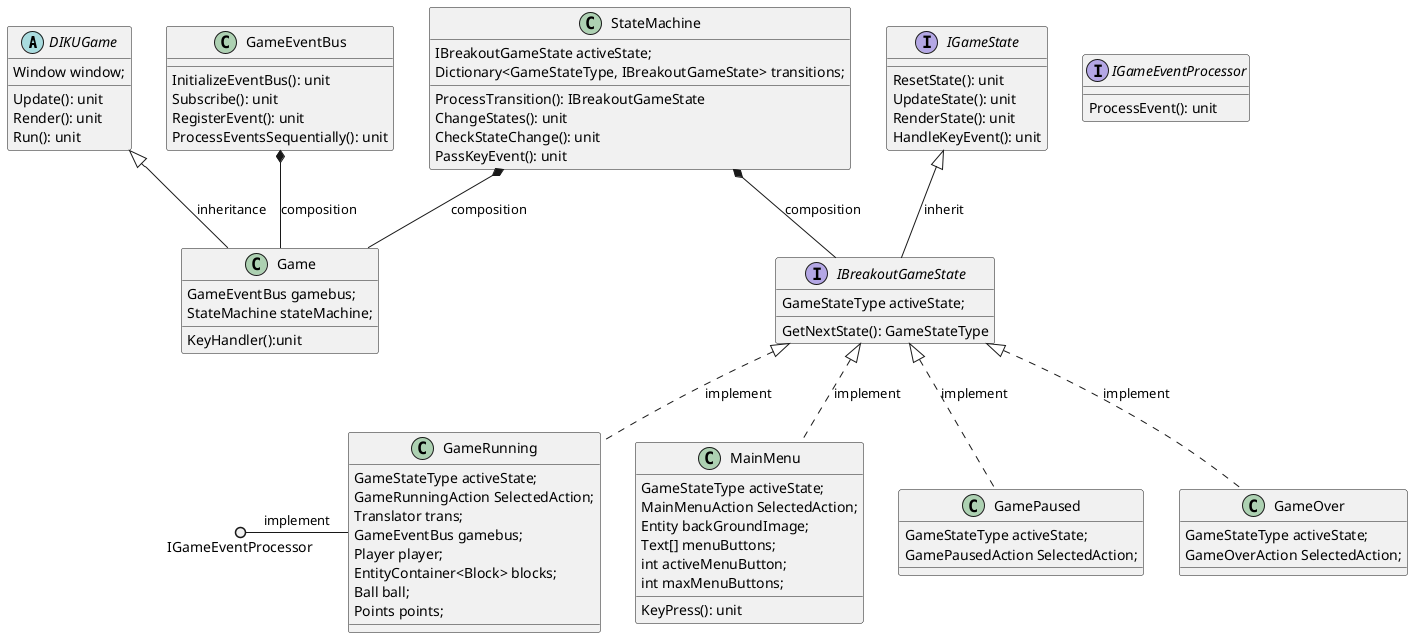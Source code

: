 @startuml Breakout1

abstract class DIKUGame {
    Window window;
    Update(): unit
    Render(): unit
    Run(): unit
}

class Game {
    GameEventBus gamebus;
    StateMachine stateMachine;
    KeyHandler():unit
}

class GameEventBus {
    InitializeEventBus(): unit
    Subscribe(): unit
    RegisterEvent(): unit
    ProcessEventsSequentially(): unit
}

class StateMachine {
    IBreakoutGameState activeState;
    Dictionary<GameStateType, IBreakoutGameState> transitions;
    ProcessTransition(): IBreakoutGameState
    ChangeStates(): unit
    CheckStateChange(): unit
    PassKeyEvent(): unit
}

class MainMenu {
    GameStateType activeState;
    MainMenuAction SelectedAction;
    Entity backGroundImage;
    Text[] menuButtons;
    int activeMenuButton;
    int maxMenuButtons;
    KeyPress(): unit
}

class GameRunning {
    GameStateType activeState;
    GameRunningAction SelectedAction;
    Translator trans;
    GameEventBus gamebus;
    Player player;
    EntityContainer<Block> blocks;
    Ball ball;
    Points points;

}

class GamePaused {
    GameStateType activeState;
    GamePausedAction SelectedAction; 
}

class GameOver {
    GameStateType activeState;
    GameOverAction SelectedAction; 
}

interface IGameEventProcessor {
    ProcessEvent(): unit
}

interface IBreakoutGameState {
    GameStateType activeState;
    GetNextState(): GameStateType
}

interface IGameState {
    ResetState(): unit
    UpdateState(): unit
    RenderState(): unit
    HandleKeyEvent(): unit
}


GameEventBus *-- Game : composition
StateMachine *-- Game : composition
StateMachine *-- IBreakoutGameState : composition

DIKUGame <|-- Game : inheritance

IGameEventProcessor (). GameRunning : implement
IGameState <|-- IBreakoutGameState : inherit 
IBreakoutGameState <|.. GameRunning : implement
IBreakoutGameState <|.. MainMenu : implement
IBreakoutGameState <|.. GamePaused : implement
IBreakoutGameState <|.. GameOver : implement 


@enduml

@startuml Breakout2

class Game {
    GameEventBus gamebus;
    StateMachine stateMachine;
    KeyHandler():unit
}

class Entity {
    Shape Shape;
    IBaseImage Image;
}

class Player {
    float moveLeft;
    float moveRight;
    const float MOVEMENT_SPEED;
    Move(): unit
    SetMoveLeft(): unit
    SetMoveRight() : unit
    UpdateDirection(): unit
}

class Ball {
    bool playing;
    int direction;
    Move(): unit
}


class Block {
    Entity entity;
    IBaseImage greenImages;
    IBaseImage redImages;
    Render(): unit
    beenHit(): unit

}
class Entity {
    Shape Shape;
    IBaseImage Image;
}

interface IGameEventProcessor {
    ProcessEvent(): unit
}

Entity <|-- Block : inheritance
Entity ()- Player : inheritance
Entity ()- Ball : inheritance

IGameEventProcessor (). Block : implement
IGameEventProcessor <|.. Player : implement

Game *-- Block : composition
Game *-- Player : composition
Game *-- Ball : composition

@enduml


@startuml Breakout3

' class Game {
'    GameEventBus gamebus;
'    StateMachine stateMachine;
'    KeyHandler():unit
'}

class Entity {
    Shape Shape;
    IBaseImage Image;
}

class Player {
    float moveLeft;
    float moveRight;
    const float MOVEMENT_SPEED;
    Move(): unit
    SetMoveLeft(): unit
    SetMoveRight() : unit
    UpdateDirection(): unit
}

class Ball {
    bool playing;
    int direction;
    Move(): unit
}


class Block {
    Entity entity;
    IBaseImage greenImages;
    IBaseImage redImages;
    Render(): unit
    beenHit(): unit

}
class Entity {
    Shape Shape;
    IBaseImage Image;
}

interface IGameEventProcessor {
    ProcessEvent(): unit
}

Entity <|-- Block : inheritance
Entity ()- Player : inheritance
Entity ()- Ball : inheritance

IGameEventProcessor (). Block : implement
IGameEventProcessor <|.. Player : implement

Game *-- Block : composition
Game *-- Player : composition
Game *-- Ball : composition

@enduml


@startuml BreakoutExam

class GameEventBus {
    InitializeEventBus(): unit
    Subscribe(): unit
    RegisterEvent(): unit
}

class StateMachine {
    IGameState ActiveState;
    constructor(): GameEventBus
}

GameEventBus <.. StateMachine : dependency 


@enduml

@startuml BreakoutExam2

class GameEventBus {
    InitializeEventBus(): unit
    Subscribe(): unit
    RegisterEvent(): unit
}

class StateMachine {
    IGameState ActiveState;
    constructor(): GameEventBus
}
@enduml


@startuml BreakoutExam3

class StateMachine {
    IBreakoutGameState activeState;
    Dictionary<GameStateType, IBreakoutGameState> transitions;
    ProcessTransition(): IBreakoutGameState
    ChangeStates(): unit
    CheckStateChange(): unit
}

class StateAlignments {
    Dictionary<GameStateType, IBreakoutGameState> Transitions;
}

interface IBreakoutGameState {
    GameStateType activeState;
    SelectedAction SelectedAction;
    GetNextState(): GameStateType;
    OnEnterState(): void
}

'interface IGameState {
'    ResetState(): unit
'    UpdateState(): unit
'    RenderState(): unit
'    HandleKeyEvent(): unit
'}

class MainMenu {
    GameStateType activeState;
    MainMenuAction SelectedAction;
}

class GameRunning {
    GameStateType activeState;
    GameRunningAction SelectedAction;
}

class GamePaused {
    GameStateType activeState;
    GamePausedAction SelectedAction; 
}

class GameOver {
    GameStateType activeState;
    GameOverAction SelectedAction; 
}

StateAlignments -* StateMachine : composition
StateMachine *-- IBreakoutGameState : composition
' IGameState <|-- IBreakoutGameState : inherit 
IBreakoutGameState <|.. GameRunning : implement
IBreakoutGameState <|.. MainMenu : implement
IBreakoutGameState <|.. GamePaused : implement
IBreakoutGameState <|.. GameOver : implement 


@enduml